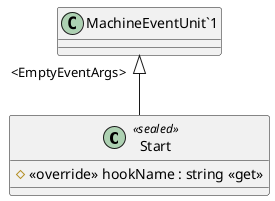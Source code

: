@startuml
class Start <<sealed>> {
    # <<override>> hookName : string <<get>>
}
"MachineEventUnit`1" "<EmptyEventArgs>" <|-- Start
@enduml
